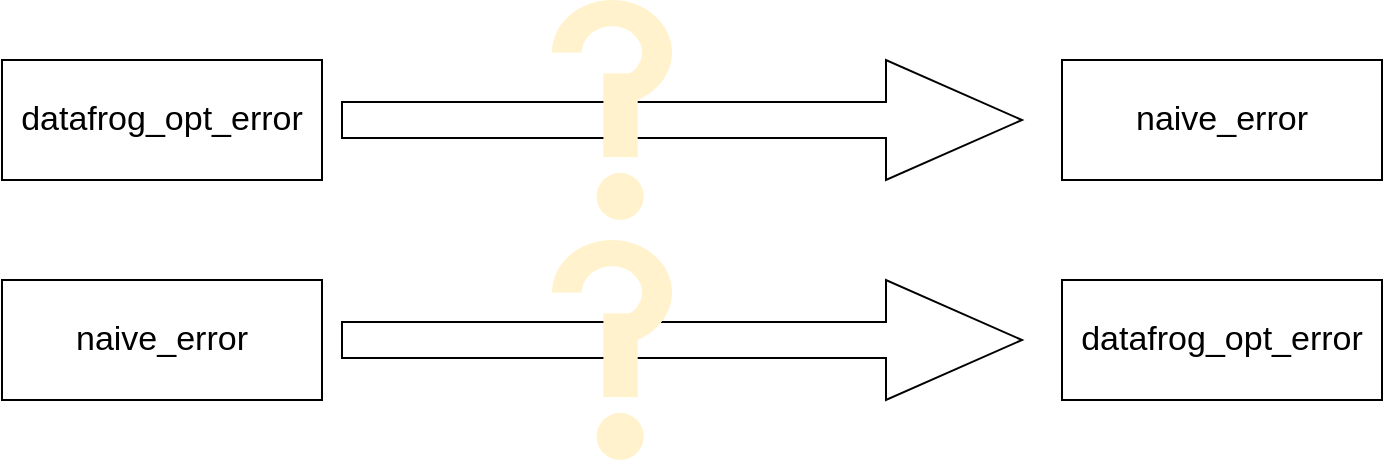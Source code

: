 <mxfile version="15.4.0" type="device"><diagram id="cLAbR4vlAiDw4GNWrHlh" name="Page-1"><mxGraphModel dx="1422" dy="825" grid="1" gridSize="10" guides="1" tooltips="1" connect="1" arrows="1" fold="1" page="1" pageScale="1" pageWidth="850" pageHeight="1100" math="0" shadow="0"><root><mxCell id="0"/><mxCell id="1" parent="0"/><mxCell id="aB1ecYCMUisvdLzucybo-1" value="naive_error" style="rounded=0;whiteSpace=wrap;html=1;fontSize=17;" parent="1" vertex="1"><mxGeometry x="120" y="200" width="160" height="60" as="geometry"/></mxCell><mxCell id="aB1ecYCMUisvdLzucybo-2" value="datafrog_opt_error" style="rounded=0;whiteSpace=wrap;html=1;fontSize=17;" parent="1" vertex="1"><mxGeometry x="650" y="200" width="160" height="60" as="geometry"/></mxCell><mxCell id="aB1ecYCMUisvdLzucybo-13" value="" style="shape=singleArrow;whiteSpace=wrap;html=1;fontSize=17;" parent="1" vertex="1"><mxGeometry x="290" y="200" width="340" height="60" as="geometry"/></mxCell><mxCell id="aB1ecYCMUisvdLzucybo-18" value="datafrog_opt_error" style="rounded=0;whiteSpace=wrap;html=1;fontSize=17;" parent="1" vertex="1"><mxGeometry x="120" y="90" width="160" height="60" as="geometry"/></mxCell><mxCell id="aB1ecYCMUisvdLzucybo-19" value="naive_error" style="rounded=0;whiteSpace=wrap;html=1;fontSize=17;" parent="1" vertex="1"><mxGeometry x="650" y="90" width="160" height="60" as="geometry"/></mxCell><mxCell id="aB1ecYCMUisvdLzucybo-21" value="" style="shape=singleArrow;whiteSpace=wrap;html=1;fontSize=17;" parent="1" vertex="1"><mxGeometry x="290" y="90" width="340" height="60" as="geometry"/></mxCell><mxCell id="lRFiYVmj8wmgV9eCvcgF-7" value="" style="group" parent="1" vertex="1" connectable="0"><mxGeometry x="395" y="60" width="60" height="110" as="geometry"/></mxCell><mxCell id="lRFiYVmj8wmgV9eCvcgF-5" value="" style="group" parent="lRFiYVmj8wmgV9eCvcgF-7" vertex="1" connectable="0"><mxGeometry width="60" height="78.571" as="geometry"/></mxCell><mxCell id="lRFiYVmj8wmgV9eCvcgF-3" value="" style="verticalLabelPosition=bottom;verticalAlign=top;html=1;shape=mxgraph.basic.partConcEllipse;startAngle=0.25;endAngle=0.937;arcWidth=0.5;rotation=-180;fillColor=#fff2cc;strokeColor=none;" parent="lRFiYVmj8wmgV9eCvcgF-5" vertex="1"><mxGeometry width="60" height="52.381" as="geometry"/></mxCell><mxCell id="lRFiYVmj8wmgV9eCvcgF-4" value="" style="rounded=0;whiteSpace=wrap;html=1;fillColor=#fff2cc;strokeColor=none;" parent="lRFiYVmj8wmgV9eCvcgF-5" vertex="1"><mxGeometry x="25.714" y="36.669" width="17.143" height="41.902" as="geometry"/></mxCell><mxCell id="lRFiYVmj8wmgV9eCvcgF-6" value="" style="ellipse;whiteSpace=wrap;html=1;aspect=fixed;fillColor=#fff2cc;strokeColor=none;" parent="lRFiYVmj8wmgV9eCvcgF-7" vertex="1"><mxGeometry x="22.286" y="86.429" width="23.571" height="23.571" as="geometry"/></mxCell><mxCell id="lRFiYVmj8wmgV9eCvcgF-8" value="" style="group" parent="1" vertex="1" connectable="0"><mxGeometry x="395" y="180" width="60" height="110" as="geometry"/></mxCell><mxCell id="lRFiYVmj8wmgV9eCvcgF-9" value="" style="group" parent="lRFiYVmj8wmgV9eCvcgF-8" vertex="1" connectable="0"><mxGeometry width="60" height="78.571" as="geometry"/></mxCell><mxCell id="lRFiYVmj8wmgV9eCvcgF-10" value="" style="verticalLabelPosition=bottom;verticalAlign=top;html=1;shape=mxgraph.basic.partConcEllipse;startAngle=0.25;endAngle=0.937;arcWidth=0.5;rotation=-180;fillColor=#fff2cc;strokeColor=none;" parent="lRFiYVmj8wmgV9eCvcgF-9" vertex="1"><mxGeometry width="60" height="52.381" as="geometry"/></mxCell><mxCell id="lRFiYVmj8wmgV9eCvcgF-11" value="" style="rounded=0;whiteSpace=wrap;html=1;fillColor=#fff2cc;strokeColor=none;" parent="lRFiYVmj8wmgV9eCvcgF-9" vertex="1"><mxGeometry x="25.714" y="36.669" width="17.143" height="41.902" as="geometry"/></mxCell><mxCell id="lRFiYVmj8wmgV9eCvcgF-12" value="" style="ellipse;whiteSpace=wrap;html=1;aspect=fixed;fillColor=#fff2cc;strokeColor=none;" parent="lRFiYVmj8wmgV9eCvcgF-8" vertex="1"><mxGeometry x="22.286" y="86.429" width="23.571" height="23.571" as="geometry"/></mxCell></root></mxGraphModel></diagram></mxfile>